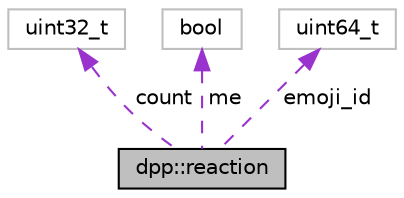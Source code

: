 digraph "dpp::reaction"
{
 // INTERACTIVE_SVG=YES
 // LATEX_PDF_SIZE
  bgcolor="transparent";
  edge [fontname="Helvetica",fontsize="10",labelfontname="Helvetica",labelfontsize="10"];
  node [fontname="Helvetica",fontsize="10",shape=record];
  Node1 [label="dpp::reaction",height=0.2,width=0.4,color="black", fillcolor="grey75", style="filled", fontcolor="black",tooltip="Represets a reaction to a dpp::message."];
  Node2 -> Node1 [dir="back",color="darkorchid3",fontsize="10",style="dashed",label=" count" ,fontname="Helvetica"];
  Node2 [label="uint32_t",height=0.2,width=0.4,color="grey75",tooltip=" "];
  Node3 -> Node1 [dir="back",color="darkorchid3",fontsize="10",style="dashed",label=" me" ,fontname="Helvetica"];
  Node3 [label="bool",height=0.2,width=0.4,color="grey75",tooltip=" "];
  Node4 -> Node1 [dir="back",color="darkorchid3",fontsize="10",style="dashed",label=" emoji_id" ,fontname="Helvetica"];
  Node4 [label="uint64_t",height=0.2,width=0.4,color="grey75",tooltip=" "];
}
